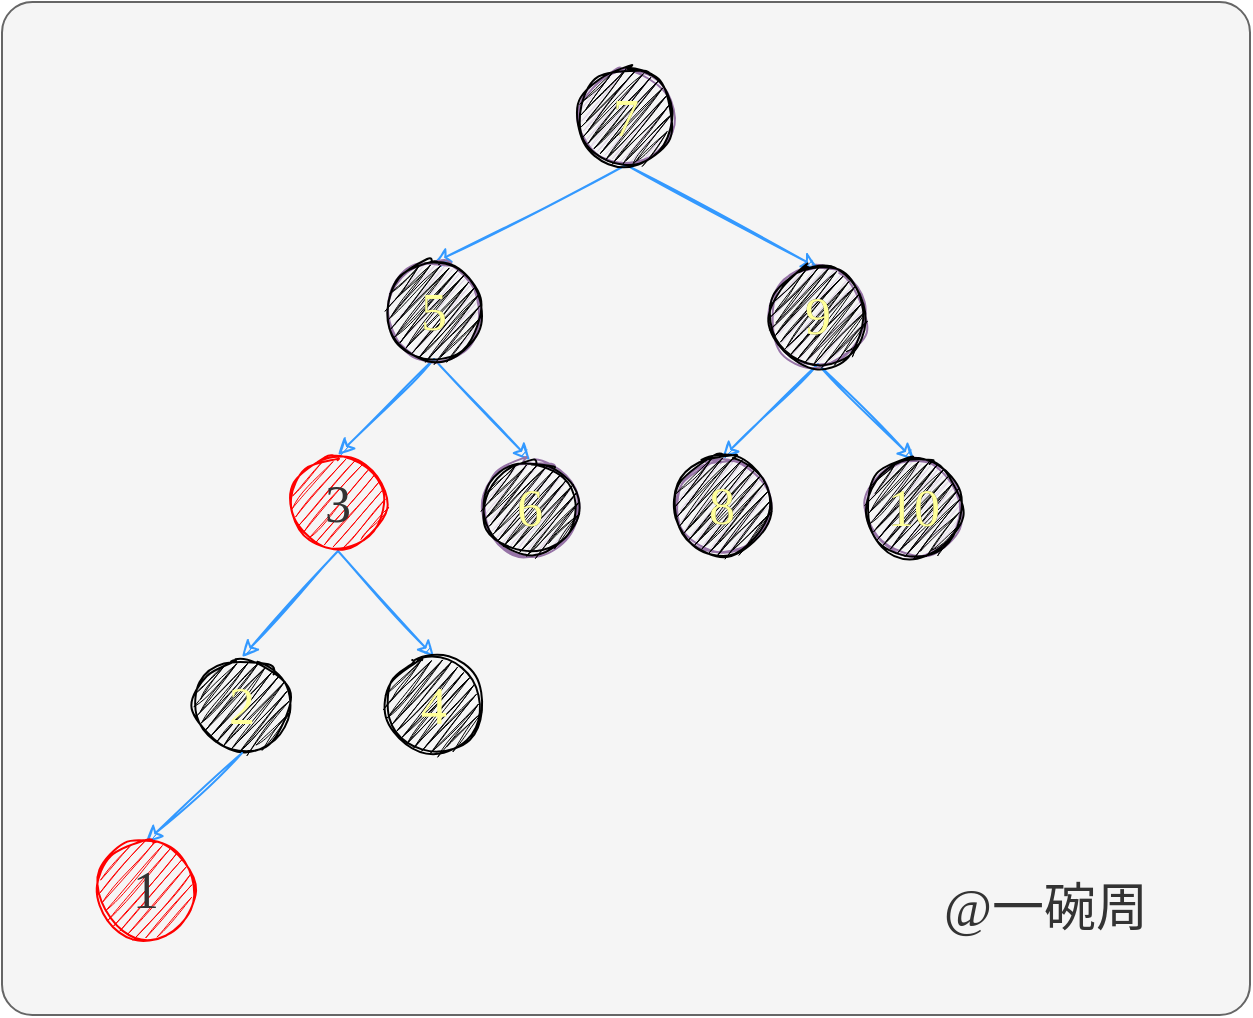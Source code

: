 <mxfile version="16.5.1" type="device"><diagram id="sbTQmbd6wwS1U6yTLp65" name="第 1 页"><mxGraphModel dx="-4763" dy="-55" grid="1" gridSize="6" guides="1" tooltips="1" connect="1" arrows="1" fold="1" page="0" pageScale="1" pageWidth="827" pageHeight="1169" math="0" shadow="0"><root><mxCell id="0"/><mxCell id="1" parent="0"/><mxCell id="rxAGCjy9rbUy3xPKVwOK-19" value="" style="rounded=1;whiteSpace=wrap;html=1;sketch=0;fillStyle=auto;fontFamily=Comic Sans MS;fontSize=26;strokeColor=#666666;fillColor=#f5f5f5;arcSize=3;fontColor=#333333;" parent="1" vertex="1"><mxGeometry x="6096" y="1188" width="624" height="506.5" as="geometry"/></mxCell><mxCell id="rxAGCjy9rbUy3xPKVwOK-16" style="edgeStyle=none;rounded=0;sketch=1;orthogonalLoop=1;jettySize=auto;html=1;exitX=0.5;exitY=1;exitDx=0;exitDy=0;strokeColor=#9673A6;" parent="1" edge="1"><mxGeometry relative="1" as="geometry"><mxPoint x="560" y="560" as="sourcePoint"/></mxGeometry></mxCell><mxCell id="H94IqiTyf-CZfNIgYXHl-122" value="@一碗周" style="text;html=1;strokeColor=none;fillColor=none;align=center;verticalAlign=middle;whiteSpace=wrap;rounded=0;sketch=1;fillStyle=auto;fontFamily=Comic Sans MS;fontSize=26;fontColor=#333333;" parent="1" vertex="1"><mxGeometry x="6558" y="1626" width="120" height="30" as="geometry"/></mxCell><mxCell id="NptfwbpKZvffplfdBvXp-280" value="&lt;font style=&quot;font-size: 26px&quot; face=&quot;Comic Sans MS&quot; color=&quot;#333333&quot;&gt;10&lt;/font&gt;" style="ellipse;whiteSpace=wrap;html=1;fillColor=#e1d5e7;strokeColor=#9673a6;sketch=1;fillStyle=auto;" vertex="1" parent="1"><mxGeometry x="6528" y="1417" width="48" height="48" as="geometry"/></mxCell><mxCell id="NptfwbpKZvffplfdBvXp-281" style="edgeStyle=none;rounded=0;sketch=1;orthogonalLoop=1;jettySize=auto;html=1;exitX=0.5;exitY=1;exitDx=0;exitDy=0;entryX=0.5;entryY=0;entryDx=0;entryDy=0;fontFamily=Comic Sans MS;fontSize=18;startArrow=none;startFill=0;endArrow=classic;endFill=1;strokeColor=#3399FF;" edge="1" parent="1" source="NptfwbpKZvffplfdBvXp-283" target="NptfwbpKZvffplfdBvXp-284"><mxGeometry relative="1" as="geometry"/></mxCell><mxCell id="NptfwbpKZvffplfdBvXp-282" style="edgeStyle=none;rounded=0;sketch=1;orthogonalLoop=1;jettySize=auto;html=1;exitX=0.5;exitY=1;exitDx=0;exitDy=0;entryX=0.5;entryY=0;entryDx=0;entryDy=0;fontFamily=Comic Sans MS;fontSize=18;startArrow=none;startFill=0;endArrow=classic;endFill=1;strokeColor=#3399FF;" edge="1" parent="1" source="NptfwbpKZvffplfdBvXp-283" target="NptfwbpKZvffplfdBvXp-280"><mxGeometry relative="1" as="geometry"/></mxCell><mxCell id="NptfwbpKZvffplfdBvXp-283" value="&lt;font style=&quot;font-size: 26px&quot; face=&quot;Comic Sans MS&quot; color=&quot;#333333&quot;&gt;9&lt;/font&gt;" style="ellipse;whiteSpace=wrap;html=1;fillColor=#e1d5e7;strokeColor=#9673a6;sketch=1;fillStyle=auto;" vertex="1" parent="1"><mxGeometry x="6480" y="1321" width="48" height="48" as="geometry"/></mxCell><mxCell id="NptfwbpKZvffplfdBvXp-284" value="&lt;font style=&quot;font-size: 26px&quot; face=&quot;Comic Sans MS&quot; color=&quot;#333333&quot;&gt;8&lt;/font&gt;" style="ellipse;whiteSpace=wrap;html=1;fillColor=#e1d5e7;strokeColor=#9673a6;sketch=1;fillStyle=auto;" vertex="1" parent="1"><mxGeometry x="6432" y="1416" width="48" height="48" as="geometry"/></mxCell><mxCell id="NptfwbpKZvffplfdBvXp-285" style="edgeStyle=none;rounded=0;sketch=1;orthogonalLoop=1;jettySize=auto;html=1;exitX=0.5;exitY=1;exitDx=0;exitDy=0;entryX=0.5;entryY=0;entryDx=0;entryDy=0;fontFamily=Comic Sans MS;fontSize=18;endArrow=classic;endFill=1;strokeColor=#3399FF;" edge="1" parent="1" source="NptfwbpKZvffplfdBvXp-296" target="NptfwbpKZvffplfdBvXp-292"><mxGeometry relative="1" as="geometry"/></mxCell><mxCell id="NptfwbpKZvffplfdBvXp-286" style="edgeStyle=none;rounded=0;sketch=1;orthogonalLoop=1;jettySize=auto;html=1;exitX=0.5;exitY=1;exitDx=0;exitDy=0;entryX=0.5;entryY=0;entryDx=0;entryDy=0;fontFamily=Comic Sans MS;fontSize=18;startArrow=none;startFill=0;endArrow=classic;endFill=1;strokeColor=#3399FF;" edge="1" parent="1" source="NptfwbpKZvffplfdBvXp-287" target="NptfwbpKZvffplfdBvXp-283"><mxGeometry relative="1" as="geometry"/></mxCell><mxCell id="NptfwbpKZvffplfdBvXp-287" value="&lt;font style=&quot;font-size: 26px&quot; face=&quot;Comic Sans MS&quot; color=&quot;#333333&quot;&gt;7&lt;/font&gt;" style="ellipse;whiteSpace=wrap;html=1;fillColor=#e1d5e7;strokeColor=#9673a6;sketch=1;fillStyle=auto;" vertex="1" parent="1"><mxGeometry x="6384" y="1221.5" width="48" height="48" as="geometry"/></mxCell><mxCell id="NptfwbpKZvffplfdBvXp-291" style="edgeStyle=none;rounded=0;sketch=1;orthogonalLoop=1;jettySize=auto;html=1;exitX=0.5;exitY=1;exitDx=0;exitDy=0;entryX=0.5;entryY=0;entryDx=0;entryDy=0;fontFamily=Comic Sans MS;fontSize=18;startArrow=none;startFill=0;endArrow=classic;endFill=1;strokeColor=#3399FF;" edge="1" parent="1" source="NptfwbpKZvffplfdBvXp-287" target="NptfwbpKZvffplfdBvXp-296"><mxGeometry relative="1" as="geometry"/></mxCell><mxCell id="NptfwbpKZvffplfdBvXp-292" value="&lt;font color=&quot;#333333&quot; face=&quot;Comic Sans MS&quot;&gt;&lt;span style=&quot;font-size: 26px&quot;&gt;6&lt;/span&gt;&lt;/font&gt;" style="ellipse;whiteSpace=wrap;html=1;fillColor=#e1d5e7;strokeColor=#9673a6;sketch=1;fillStyle=auto;" vertex="1" parent="1"><mxGeometry x="6336" y="1417" width="48" height="48" as="geometry"/></mxCell><mxCell id="NptfwbpKZvffplfdBvXp-293" style="edgeStyle=none;rounded=0;sketch=1;orthogonalLoop=1;jettySize=auto;html=1;exitX=0.5;exitY=1;exitDx=0;exitDy=0;entryX=0.5;entryY=0;entryDx=0;entryDy=0;fontFamily=Comic Sans MS;fontSize=18;startArrow=none;startFill=0;endArrow=classic;endFill=1;strokeColor=#3399FF;" edge="1" parent="1" source="NptfwbpKZvffplfdBvXp-298" target="NptfwbpKZvffplfdBvXp-294"><mxGeometry relative="1" as="geometry"/></mxCell><mxCell id="NptfwbpKZvffplfdBvXp-294" value="&lt;font face=&quot;Comic Sans MS&quot;&gt;&lt;span style=&quot;font-size: 26px&quot;&gt;4&lt;/span&gt;&lt;/font&gt;" style="ellipse;whiteSpace=wrap;html=1;fillColor=#000000;strokeColor=#000000;sketch=1;fillStyle=zigzag;fontColor=#FFFF99;" vertex="1" parent="1"><mxGeometry x="6288" y="1515.5" width="48" height="48" as="geometry"/></mxCell><mxCell id="NptfwbpKZvffplfdBvXp-295" style="edgeStyle=none;rounded=0;sketch=1;orthogonalLoop=1;jettySize=auto;html=1;exitX=0.5;exitY=1;exitDx=0;exitDy=0;entryX=0.5;entryY=0;entryDx=0;entryDy=0;fontFamily=Comic Sans MS;fontSize=18;startArrow=none;startFill=0;endArrow=classic;endFill=1;strokeColor=#3399FF;" edge="1" parent="1" source="NptfwbpKZvffplfdBvXp-296" target="NptfwbpKZvffplfdBvXp-298"><mxGeometry relative="1" as="geometry"/></mxCell><mxCell id="NptfwbpKZvffplfdBvXp-296" value="&lt;font color=&quot;#333333&quot; face=&quot;Comic Sans MS&quot;&gt;&lt;span style=&quot;font-size: 26px&quot;&gt;5&lt;/span&gt;&lt;/font&gt;" style="ellipse;whiteSpace=wrap;html=1;fillColor=#e1d5e7;strokeColor=#9673a6;sketch=1;fillStyle=auto;" vertex="1" parent="1"><mxGeometry x="6288" y="1318.5" width="48" height="48" as="geometry"/></mxCell><mxCell id="NptfwbpKZvffplfdBvXp-297" style="edgeStyle=none;rounded=0;sketch=1;orthogonalLoop=1;jettySize=auto;html=1;exitX=0.5;exitY=1;exitDx=0;exitDy=0;entryX=0.5;entryY=0;entryDx=0;entryDy=0;fontFamily=Comic Sans MS;fontSize=18;startArrow=none;startFill=0;endArrow=classic;endFill=1;strokeColor=#3399FF;" edge="1" parent="1" source="NptfwbpKZvffplfdBvXp-298" target="NptfwbpKZvffplfdBvXp-299"><mxGeometry relative="1" as="geometry"/></mxCell><mxCell id="NptfwbpKZvffplfdBvXp-298" value="&lt;font color=&quot;#333333&quot; face=&quot;Comic Sans MS&quot;&gt;&lt;span style=&quot;font-size: 26px&quot;&gt;3&lt;/span&gt;&lt;/font&gt;" style="ellipse;whiteSpace=wrap;html=1;fillColor=#FF0000;strokeColor=#FF0000;sketch=1;fillStyle=auto;" vertex="1" parent="1"><mxGeometry x="6240" y="1414.5" width="48" height="48" as="geometry"/></mxCell><mxCell id="NptfwbpKZvffplfdBvXp-299" value="&lt;font face=&quot;Comic Sans MS&quot;&gt;&lt;span style=&quot;font-size: 26px&quot;&gt;2&lt;/span&gt;&lt;/font&gt;" style="ellipse;whiteSpace=wrap;html=1;fillColor=#000000;strokeColor=#000000;sketch=1;fillStyle=zigzag;fontColor=#FFFF99;" vertex="1" parent="1"><mxGeometry x="6192" y="1515.5" width="48" height="48" as="geometry"/></mxCell><mxCell id="NptfwbpKZvffplfdBvXp-323" style="edgeStyle=none;rounded=0;sketch=1;orthogonalLoop=1;jettySize=auto;html=1;exitX=0.5;exitY=1;exitDx=0;exitDy=0;entryX=0.5;entryY=0;entryDx=0;entryDy=0;fontFamily=Comic Sans MS;fontSize=18;startArrow=none;startFill=0;endArrow=classic;endFill=1;strokeColor=#3399FF;" edge="1" parent="1" target="NptfwbpKZvffplfdBvXp-324" source="NptfwbpKZvffplfdBvXp-299"><mxGeometry relative="1" as="geometry"><mxPoint x="6216" y="1563.5" as="sourcePoint"/></mxGeometry></mxCell><mxCell id="NptfwbpKZvffplfdBvXp-324" value="&lt;font color=&quot;#333333&quot; face=&quot;Comic Sans MS&quot;&gt;&lt;span style=&quot;font-size: 26px&quot;&gt;1&lt;/span&gt;&lt;/font&gt;" style="ellipse;whiteSpace=wrap;html=1;fillColor=#FF0000;strokeColor=#FF0000;sketch=1;fillStyle=auto;" vertex="1" parent="1"><mxGeometry x="6144" y="1608" width="48" height="48" as="geometry"/></mxCell><mxCell id="NptfwbpKZvffplfdBvXp-337" value="&lt;font style=&quot;font-size: 26px&quot; face=&quot;Comic Sans MS&quot;&gt;7&lt;/font&gt;" style="ellipse;whiteSpace=wrap;html=1;fillColor=#000000;strokeColor=#000000;sketch=1;fillStyle=zigzag;fontColor=#FFFF99;" vertex="1" parent="1"><mxGeometry x="6384" y="1221.5" width="48" height="48" as="geometry"/></mxCell><mxCell id="NptfwbpKZvffplfdBvXp-338" value="&lt;font face=&quot;Comic Sans MS&quot;&gt;&lt;span style=&quot;font-size: 26px&quot;&gt;5&lt;/span&gt;&lt;/font&gt;" style="ellipse;whiteSpace=wrap;html=1;fillColor=#000000;strokeColor=#000000;sketch=1;fillStyle=zigzag;fontColor=#FFFF99;" vertex="1" parent="1"><mxGeometry x="6288" y="1318.5" width="48" height="48" as="geometry"/></mxCell><mxCell id="NptfwbpKZvffplfdBvXp-339" value="&lt;font style=&quot;font-size: 26px&quot; face=&quot;Comic Sans MS&quot;&gt;9&lt;/font&gt;" style="ellipse;whiteSpace=wrap;html=1;fillColor=#000000;strokeColor=#000000;sketch=1;fillStyle=zigzag;fontColor=#FFFF99;" vertex="1" parent="1"><mxGeometry x="6480" y="1321" width="48" height="48" as="geometry"/></mxCell><mxCell id="NptfwbpKZvffplfdBvXp-340" value="&lt;font style=&quot;font-size: 26px&quot; face=&quot;Comic Sans MS&quot;&gt;10&lt;/font&gt;" style="ellipse;whiteSpace=wrap;html=1;fillColor=#000000;strokeColor=#000000;sketch=1;fillStyle=zigzag;fontColor=#FFFF99;" vertex="1" parent="1"><mxGeometry x="6528" y="1417" width="48" height="48" as="geometry"/></mxCell><mxCell id="NptfwbpKZvffplfdBvXp-341" value="&lt;font style=&quot;font-size: 26px&quot; face=&quot;Comic Sans MS&quot;&gt;8&lt;/font&gt;" style="ellipse;whiteSpace=wrap;html=1;fillColor=#000000;strokeColor=#000000;sketch=1;fillStyle=zigzag;fontColor=#FFFF99;" vertex="1" parent="1"><mxGeometry x="6432" y="1416" width="48" height="48" as="geometry"/></mxCell><mxCell id="NptfwbpKZvffplfdBvXp-342" value="&lt;font face=&quot;Comic Sans MS&quot;&gt;&lt;span style=&quot;font-size: 26px&quot;&gt;6&lt;/span&gt;&lt;/font&gt;" style="ellipse;whiteSpace=wrap;html=1;fillColor=#000000;strokeColor=#000000;sketch=1;fillStyle=zigzag;fontColor=#FFFF99;" vertex="1" parent="1"><mxGeometry x="6336" y="1417" width="48" height="48" as="geometry"/></mxCell></root></mxGraphModel></diagram></mxfile>